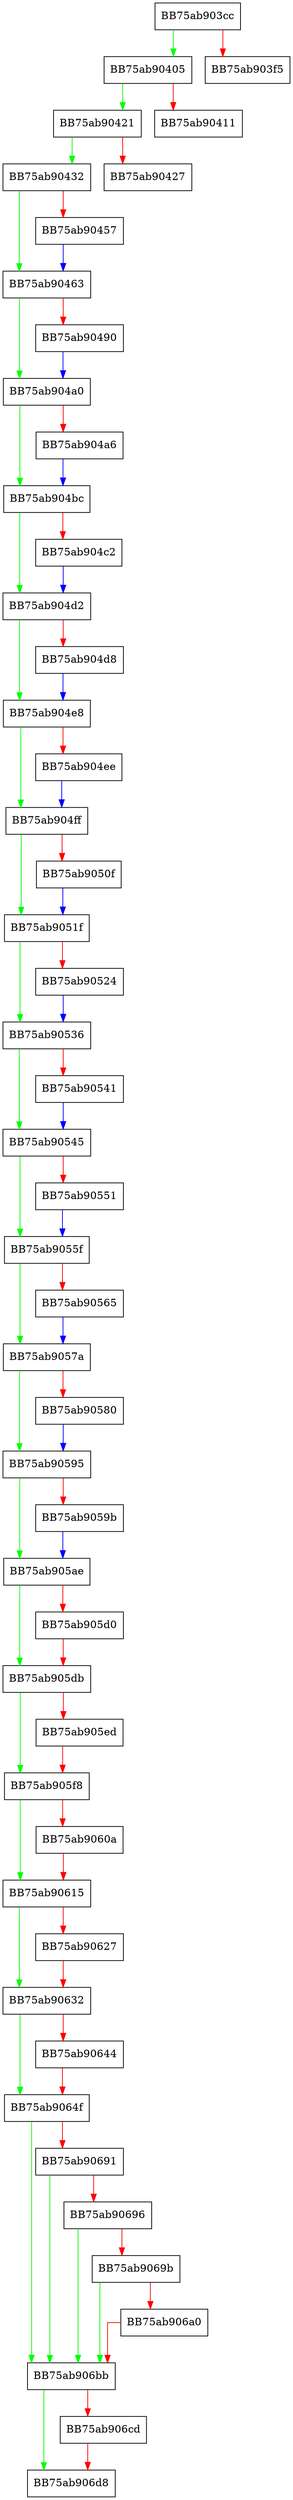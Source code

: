 digraph CreateFromPersistence {
  node [shape="box"];
  graph [splines=ortho];
  BB75ab903cc -> BB75ab90405 [color="green"];
  BB75ab903cc -> BB75ab903f5 [color="red"];
  BB75ab90405 -> BB75ab90421 [color="green"];
  BB75ab90405 -> BB75ab90411 [color="red"];
  BB75ab90421 -> BB75ab90432 [color="green"];
  BB75ab90421 -> BB75ab90427 [color="red"];
  BB75ab90432 -> BB75ab90463 [color="green"];
  BB75ab90432 -> BB75ab90457 [color="red"];
  BB75ab90457 -> BB75ab90463 [color="blue"];
  BB75ab90463 -> BB75ab904a0 [color="green"];
  BB75ab90463 -> BB75ab90490 [color="red"];
  BB75ab90490 -> BB75ab904a0 [color="blue"];
  BB75ab904a0 -> BB75ab904bc [color="green"];
  BB75ab904a0 -> BB75ab904a6 [color="red"];
  BB75ab904a6 -> BB75ab904bc [color="blue"];
  BB75ab904bc -> BB75ab904d2 [color="green"];
  BB75ab904bc -> BB75ab904c2 [color="red"];
  BB75ab904c2 -> BB75ab904d2 [color="blue"];
  BB75ab904d2 -> BB75ab904e8 [color="green"];
  BB75ab904d2 -> BB75ab904d8 [color="red"];
  BB75ab904d8 -> BB75ab904e8 [color="blue"];
  BB75ab904e8 -> BB75ab904ff [color="green"];
  BB75ab904e8 -> BB75ab904ee [color="red"];
  BB75ab904ee -> BB75ab904ff [color="blue"];
  BB75ab904ff -> BB75ab9051f [color="green"];
  BB75ab904ff -> BB75ab9050f [color="red"];
  BB75ab9050f -> BB75ab9051f [color="blue"];
  BB75ab9051f -> BB75ab90536 [color="green"];
  BB75ab9051f -> BB75ab90524 [color="red"];
  BB75ab90524 -> BB75ab90536 [color="blue"];
  BB75ab90536 -> BB75ab90545 [color="green"];
  BB75ab90536 -> BB75ab90541 [color="red"];
  BB75ab90541 -> BB75ab90545 [color="blue"];
  BB75ab90545 -> BB75ab9055f [color="green"];
  BB75ab90545 -> BB75ab90551 [color="red"];
  BB75ab90551 -> BB75ab9055f [color="blue"];
  BB75ab9055f -> BB75ab9057a [color="green"];
  BB75ab9055f -> BB75ab90565 [color="red"];
  BB75ab90565 -> BB75ab9057a [color="blue"];
  BB75ab9057a -> BB75ab90595 [color="green"];
  BB75ab9057a -> BB75ab90580 [color="red"];
  BB75ab90580 -> BB75ab90595 [color="blue"];
  BB75ab90595 -> BB75ab905ae [color="green"];
  BB75ab90595 -> BB75ab9059b [color="red"];
  BB75ab9059b -> BB75ab905ae [color="blue"];
  BB75ab905ae -> BB75ab905db [color="green"];
  BB75ab905ae -> BB75ab905d0 [color="red"];
  BB75ab905d0 -> BB75ab905db [color="red"];
  BB75ab905db -> BB75ab905f8 [color="green"];
  BB75ab905db -> BB75ab905ed [color="red"];
  BB75ab905ed -> BB75ab905f8 [color="red"];
  BB75ab905f8 -> BB75ab90615 [color="green"];
  BB75ab905f8 -> BB75ab9060a [color="red"];
  BB75ab9060a -> BB75ab90615 [color="red"];
  BB75ab90615 -> BB75ab90632 [color="green"];
  BB75ab90615 -> BB75ab90627 [color="red"];
  BB75ab90627 -> BB75ab90632 [color="red"];
  BB75ab90632 -> BB75ab9064f [color="green"];
  BB75ab90632 -> BB75ab90644 [color="red"];
  BB75ab90644 -> BB75ab9064f [color="red"];
  BB75ab9064f -> BB75ab906bb [color="green"];
  BB75ab9064f -> BB75ab90691 [color="red"];
  BB75ab90691 -> BB75ab906bb [color="green"];
  BB75ab90691 -> BB75ab90696 [color="red"];
  BB75ab90696 -> BB75ab906bb [color="green"];
  BB75ab90696 -> BB75ab9069b [color="red"];
  BB75ab9069b -> BB75ab906bb [color="green"];
  BB75ab9069b -> BB75ab906a0 [color="red"];
  BB75ab906a0 -> BB75ab906bb [color="red"];
  BB75ab906bb -> BB75ab906d8 [color="green"];
  BB75ab906bb -> BB75ab906cd [color="red"];
  BB75ab906cd -> BB75ab906d8 [color="red"];
}